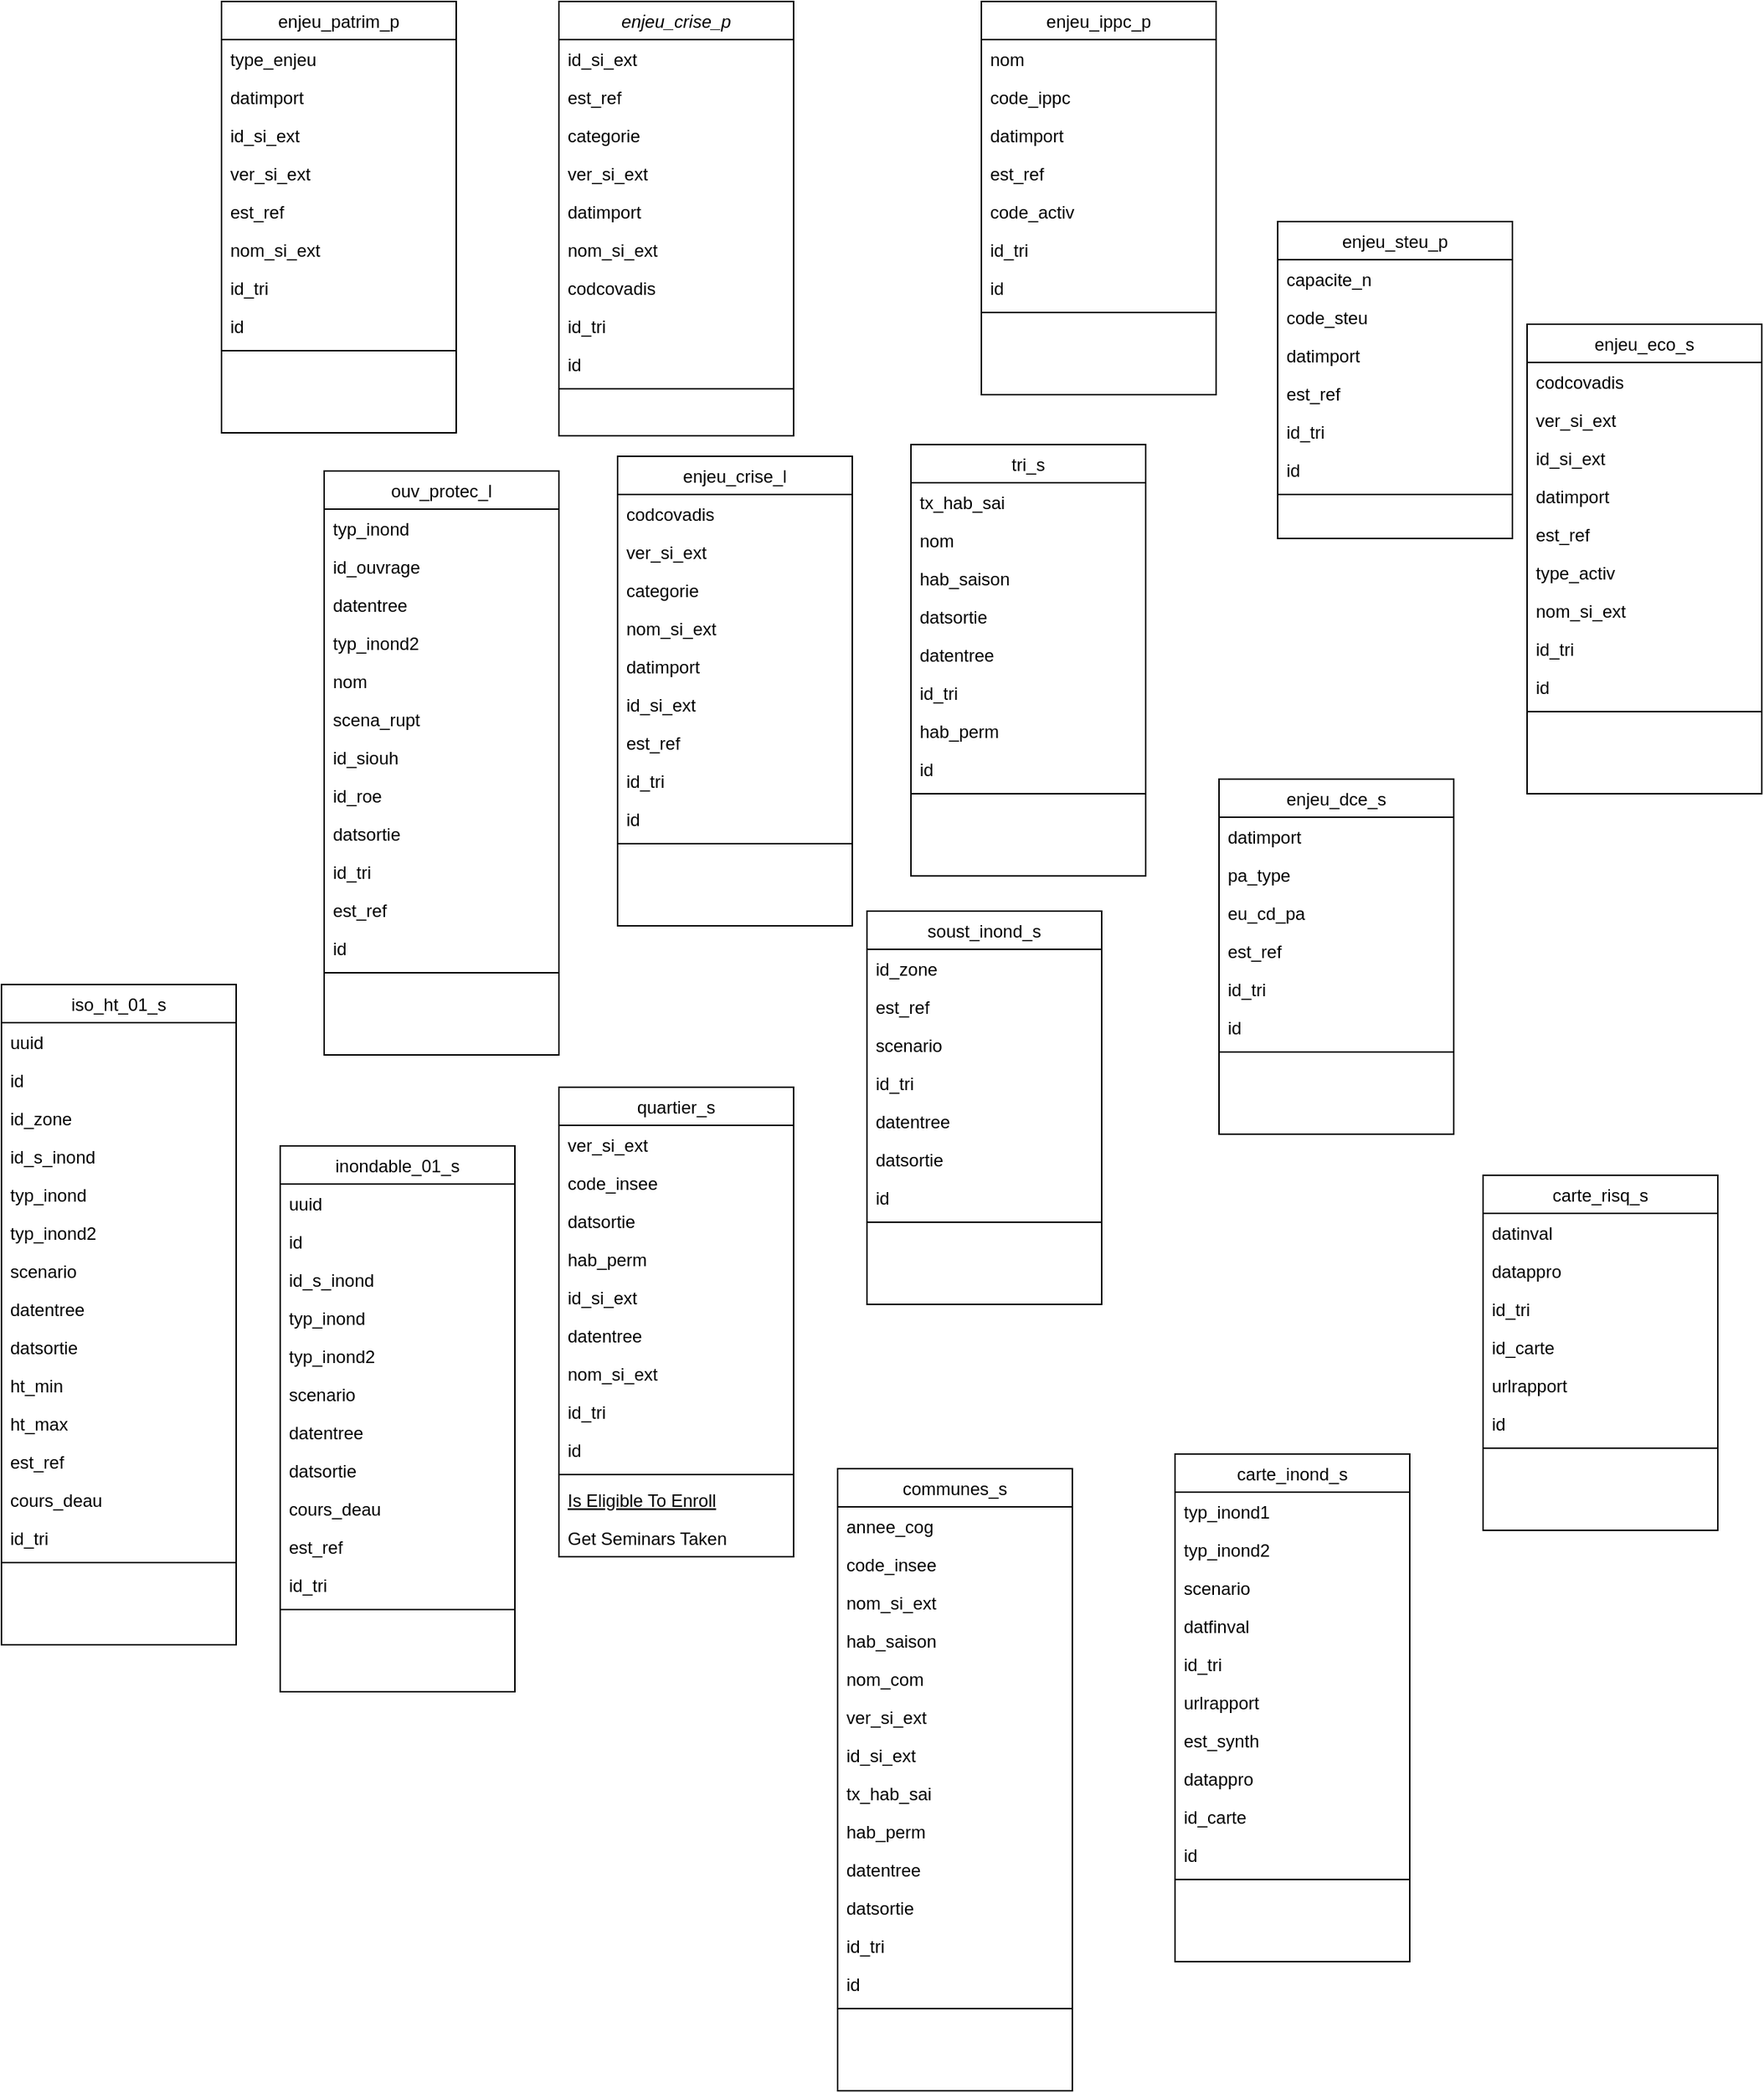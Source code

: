 <mxfile version="20.8.23" type="github">
  <diagram id="C5RBs43oDa-KdzZeNtuy" name="Page-1">
    <mxGraphModel dx="1242" dy="443" grid="1" gridSize="10" guides="1" tooltips="1" connect="1" arrows="1" fold="1" page="1" pageScale="1" pageWidth="827" pageHeight="1169" math="0" shadow="0">
      <root>
        <mxCell id="WIyWlLk6GJQsqaUBKTNV-0" />
        <mxCell id="WIyWlLk6GJQsqaUBKTNV-1" parent="WIyWlLk6GJQsqaUBKTNV-0" />
        <mxCell id="zkfFHV4jXpPFQw0GAbJ--0" value="enjeu_crise_p" style="swimlane;fontStyle=2;align=center;verticalAlign=top;childLayout=stackLayout;horizontal=1;startSize=26;horizontalStack=0;resizeParent=1;resizeLast=0;collapsible=1;marginBottom=0;rounded=0;shadow=0;strokeWidth=1;" parent="WIyWlLk6GJQsqaUBKTNV-1" vertex="1">
          <mxGeometry x="220" y="120" width="160" height="296" as="geometry">
            <mxRectangle x="230" y="140" width="160" height="26" as="alternateBounds" />
          </mxGeometry>
        </mxCell>
        <mxCell id="zkfFHV4jXpPFQw0GAbJ--1" value="id_si_ext" style="text;align=left;verticalAlign=top;spacingLeft=4;spacingRight=4;overflow=hidden;rotatable=0;points=[[0,0.5],[1,0.5]];portConstraint=eastwest;" parent="zkfFHV4jXpPFQw0GAbJ--0" vertex="1">
          <mxGeometry y="26" width="160" height="26" as="geometry" />
        </mxCell>
        <mxCell id="zkfFHV4jXpPFQw0GAbJ--2" value="est_ref" style="text;align=left;verticalAlign=top;spacingLeft=4;spacingRight=4;overflow=hidden;rotatable=0;points=[[0,0.5],[1,0.5]];portConstraint=eastwest;rounded=0;shadow=0;html=0;" parent="zkfFHV4jXpPFQw0GAbJ--0" vertex="1">
          <mxGeometry y="52" width="160" height="26" as="geometry" />
        </mxCell>
        <mxCell id="zkfFHV4jXpPFQw0GAbJ--3" value="categorie" style="text;align=left;verticalAlign=top;spacingLeft=4;spacingRight=4;overflow=hidden;rotatable=0;points=[[0,0.5],[1,0.5]];portConstraint=eastwest;rounded=0;shadow=0;html=0;" parent="zkfFHV4jXpPFQw0GAbJ--0" vertex="1">
          <mxGeometry y="78" width="160" height="26" as="geometry" />
        </mxCell>
        <mxCell id="8EA7Rm0nlYI5fueawUu6-78" value="ver_si_ext" style="text;align=left;verticalAlign=top;spacingLeft=4;spacingRight=4;overflow=hidden;rotatable=0;points=[[0,0.5],[1,0.5]];portConstraint=eastwest;rounded=0;shadow=0;html=0;" vertex="1" parent="zkfFHV4jXpPFQw0GAbJ--0">
          <mxGeometry y="104" width="160" height="26" as="geometry" />
        </mxCell>
        <mxCell id="8EA7Rm0nlYI5fueawUu6-79" value="datimport" style="text;align=left;verticalAlign=top;spacingLeft=4;spacingRight=4;overflow=hidden;rotatable=0;points=[[0,0.5],[1,0.5]];portConstraint=eastwest;rounded=0;shadow=0;html=0;" vertex="1" parent="zkfFHV4jXpPFQw0GAbJ--0">
          <mxGeometry y="130" width="160" height="26" as="geometry" />
        </mxCell>
        <mxCell id="8EA7Rm0nlYI5fueawUu6-80" value="nom_si_ext" style="text;align=left;verticalAlign=top;spacingLeft=4;spacingRight=4;overflow=hidden;rotatable=0;points=[[0,0.5],[1,0.5]];portConstraint=eastwest;rounded=0;shadow=0;html=0;" vertex="1" parent="zkfFHV4jXpPFQw0GAbJ--0">
          <mxGeometry y="156" width="160" height="26" as="geometry" />
        </mxCell>
        <mxCell id="8EA7Rm0nlYI5fueawUu6-81" value="codcovadis" style="text;align=left;verticalAlign=top;spacingLeft=4;spacingRight=4;overflow=hidden;rotatable=0;points=[[0,0.5],[1,0.5]];portConstraint=eastwest;rounded=0;shadow=0;html=0;" vertex="1" parent="zkfFHV4jXpPFQw0GAbJ--0">
          <mxGeometry y="182" width="160" height="26" as="geometry" />
        </mxCell>
        <mxCell id="8EA7Rm0nlYI5fueawUu6-82" value="id_tri" style="text;align=left;verticalAlign=top;spacingLeft=4;spacingRight=4;overflow=hidden;rotatable=0;points=[[0,0.5],[1,0.5]];portConstraint=eastwest;rounded=0;shadow=0;html=0;" vertex="1" parent="zkfFHV4jXpPFQw0GAbJ--0">
          <mxGeometry y="208" width="160" height="26" as="geometry" />
        </mxCell>
        <mxCell id="8EA7Rm0nlYI5fueawUu6-84" value="id" style="text;align=left;verticalAlign=top;spacingLeft=4;spacingRight=4;overflow=hidden;rotatable=0;points=[[0,0.5],[1,0.5]];portConstraint=eastwest;rounded=0;shadow=0;html=0;" vertex="1" parent="zkfFHV4jXpPFQw0GAbJ--0">
          <mxGeometry y="234" width="160" height="26" as="geometry" />
        </mxCell>
        <mxCell id="zkfFHV4jXpPFQw0GAbJ--4" value="" style="line;html=1;strokeWidth=1;align=left;verticalAlign=middle;spacingTop=-1;spacingLeft=3;spacingRight=3;rotatable=0;labelPosition=right;points=[];portConstraint=eastwest;" parent="zkfFHV4jXpPFQw0GAbJ--0" vertex="1">
          <mxGeometry y="260" width="160" height="8" as="geometry" />
        </mxCell>
        <mxCell id="zkfFHV4jXpPFQw0GAbJ--6" value="enjeu_patrim_p" style="swimlane;fontStyle=0;align=center;verticalAlign=top;childLayout=stackLayout;horizontal=1;startSize=26;horizontalStack=0;resizeParent=1;resizeLast=0;collapsible=1;marginBottom=0;rounded=0;shadow=0;strokeWidth=1;" parent="WIyWlLk6GJQsqaUBKTNV-1" vertex="1">
          <mxGeometry x="-10" y="120" width="160" height="294" as="geometry">
            <mxRectangle x="130" y="380" width="160" height="26" as="alternateBounds" />
          </mxGeometry>
        </mxCell>
        <mxCell id="zkfFHV4jXpPFQw0GAbJ--7" value="type_enjeu" style="text;align=left;verticalAlign=top;spacingLeft=4;spacingRight=4;overflow=hidden;rotatable=0;points=[[0,0.5],[1,0.5]];portConstraint=eastwest;" parent="zkfFHV4jXpPFQw0GAbJ--6" vertex="1">
          <mxGeometry y="26" width="160" height="26" as="geometry" />
        </mxCell>
        <mxCell id="zkfFHV4jXpPFQw0GAbJ--8" value="datimport" style="text;align=left;verticalAlign=top;spacingLeft=4;spacingRight=4;overflow=hidden;rotatable=0;points=[[0,0.5],[1,0.5]];portConstraint=eastwest;rounded=0;shadow=0;html=0;" parent="zkfFHV4jXpPFQw0GAbJ--6" vertex="1">
          <mxGeometry y="52" width="160" height="26" as="geometry" />
        </mxCell>
        <mxCell id="8EA7Rm0nlYI5fueawUu6-87" value="id_si_ext" style="text;align=left;verticalAlign=top;spacingLeft=4;spacingRight=4;overflow=hidden;rotatable=0;points=[[0,0.5],[1,0.5]];portConstraint=eastwest;rounded=0;shadow=0;html=0;" vertex="1" parent="zkfFHV4jXpPFQw0GAbJ--6">
          <mxGeometry y="78" width="160" height="26" as="geometry" />
        </mxCell>
        <mxCell id="8EA7Rm0nlYI5fueawUu6-88" value="ver_si_ext" style="text;align=left;verticalAlign=top;spacingLeft=4;spacingRight=4;overflow=hidden;rotatable=0;points=[[0,0.5],[1,0.5]];portConstraint=eastwest;rounded=0;shadow=0;html=0;" vertex="1" parent="zkfFHV4jXpPFQw0GAbJ--6">
          <mxGeometry y="104" width="160" height="26" as="geometry" />
        </mxCell>
        <mxCell id="8EA7Rm0nlYI5fueawUu6-89" value="est_ref" style="text;align=left;verticalAlign=top;spacingLeft=4;spacingRight=4;overflow=hidden;rotatable=0;points=[[0,0.5],[1,0.5]];portConstraint=eastwest;rounded=0;shadow=0;html=0;" vertex="1" parent="zkfFHV4jXpPFQw0GAbJ--6">
          <mxGeometry y="130" width="160" height="26" as="geometry" />
        </mxCell>
        <mxCell id="8EA7Rm0nlYI5fueawUu6-90" value="nom_si_ext" style="text;align=left;verticalAlign=top;spacingLeft=4;spacingRight=4;overflow=hidden;rotatable=0;points=[[0,0.5],[1,0.5]];portConstraint=eastwest;rounded=0;shadow=0;html=0;" vertex="1" parent="zkfFHV4jXpPFQw0GAbJ--6">
          <mxGeometry y="156" width="160" height="26" as="geometry" />
        </mxCell>
        <mxCell id="8EA7Rm0nlYI5fueawUu6-91" value="id_tri" style="text;align=left;verticalAlign=top;spacingLeft=4;spacingRight=4;overflow=hidden;rotatable=0;points=[[0,0.5],[1,0.5]];portConstraint=eastwest;rounded=0;shadow=0;html=0;" vertex="1" parent="zkfFHV4jXpPFQw0GAbJ--6">
          <mxGeometry y="182" width="160" height="26" as="geometry" />
        </mxCell>
        <mxCell id="8EA7Rm0nlYI5fueawUu6-92" value="id" style="text;align=left;verticalAlign=top;spacingLeft=4;spacingRight=4;overflow=hidden;rotatable=0;points=[[0,0.5],[1,0.5]];portConstraint=eastwest;rounded=0;shadow=0;html=0;" vertex="1" parent="zkfFHV4jXpPFQw0GAbJ--6">
          <mxGeometry y="208" width="160" height="26" as="geometry" />
        </mxCell>
        <mxCell id="zkfFHV4jXpPFQw0GAbJ--9" value="" style="line;html=1;strokeWidth=1;align=left;verticalAlign=middle;spacingTop=-1;spacingLeft=3;spacingRight=3;rotatable=0;labelPosition=right;points=[];portConstraint=eastwest;" parent="zkfFHV4jXpPFQw0GAbJ--6" vertex="1">
          <mxGeometry y="234" width="160" height="8" as="geometry" />
        </mxCell>
        <mxCell id="zkfFHV4jXpPFQw0GAbJ--13" value="enjeu_steu_p" style="swimlane;fontStyle=0;align=center;verticalAlign=top;childLayout=stackLayout;horizontal=1;startSize=26;horizontalStack=0;resizeParent=1;resizeLast=0;collapsible=1;marginBottom=0;rounded=0;shadow=0;strokeWidth=1;" parent="WIyWlLk6GJQsqaUBKTNV-1" vertex="1">
          <mxGeometry x="710" y="270" width="160" height="216" as="geometry">
            <mxRectangle x="340" y="380" width="170" height="26" as="alternateBounds" />
          </mxGeometry>
        </mxCell>
        <mxCell id="zkfFHV4jXpPFQw0GAbJ--14" value="capacite_n" style="text;align=left;verticalAlign=top;spacingLeft=4;spacingRight=4;overflow=hidden;rotatable=0;points=[[0,0.5],[1,0.5]];portConstraint=eastwest;" parent="zkfFHV4jXpPFQw0GAbJ--13" vertex="1">
          <mxGeometry y="26" width="160" height="26" as="geometry" />
        </mxCell>
        <mxCell id="8EA7Rm0nlYI5fueawUu6-93" value="code_steu" style="text;align=left;verticalAlign=top;spacingLeft=4;spacingRight=4;overflow=hidden;rotatable=0;points=[[0,0.5],[1,0.5]];portConstraint=eastwest;" vertex="1" parent="zkfFHV4jXpPFQw0GAbJ--13">
          <mxGeometry y="52" width="160" height="26" as="geometry" />
        </mxCell>
        <mxCell id="8EA7Rm0nlYI5fueawUu6-94" value="datimport" style="text;align=left;verticalAlign=top;spacingLeft=4;spacingRight=4;overflow=hidden;rotatable=0;points=[[0,0.5],[1,0.5]];portConstraint=eastwest;" vertex="1" parent="zkfFHV4jXpPFQw0GAbJ--13">
          <mxGeometry y="78" width="160" height="26" as="geometry" />
        </mxCell>
        <mxCell id="8EA7Rm0nlYI5fueawUu6-96" value="est_ref" style="text;align=left;verticalAlign=top;spacingLeft=4;spacingRight=4;overflow=hidden;rotatable=0;points=[[0,0.5],[1,0.5]];portConstraint=eastwest;" vertex="1" parent="zkfFHV4jXpPFQw0GAbJ--13">
          <mxGeometry y="104" width="160" height="26" as="geometry" />
        </mxCell>
        <mxCell id="8EA7Rm0nlYI5fueawUu6-97" value="id_tri" style="text;align=left;verticalAlign=top;spacingLeft=4;spacingRight=4;overflow=hidden;rotatable=0;points=[[0,0.5],[1,0.5]];portConstraint=eastwest;" vertex="1" parent="zkfFHV4jXpPFQw0GAbJ--13">
          <mxGeometry y="130" width="160" height="26" as="geometry" />
        </mxCell>
        <mxCell id="8EA7Rm0nlYI5fueawUu6-98" value="id" style="text;align=left;verticalAlign=top;spacingLeft=4;spacingRight=4;overflow=hidden;rotatable=0;points=[[0,0.5],[1,0.5]];portConstraint=eastwest;" vertex="1" parent="zkfFHV4jXpPFQw0GAbJ--13">
          <mxGeometry y="156" width="160" height="26" as="geometry" />
        </mxCell>
        <mxCell id="zkfFHV4jXpPFQw0GAbJ--15" value="" style="line;html=1;strokeWidth=1;align=left;verticalAlign=middle;spacingTop=-1;spacingLeft=3;spacingRight=3;rotatable=0;labelPosition=right;points=[];portConstraint=eastwest;" parent="zkfFHV4jXpPFQw0GAbJ--13" vertex="1">
          <mxGeometry y="182" width="160" height="8" as="geometry" />
        </mxCell>
        <mxCell id="zkfFHV4jXpPFQw0GAbJ--17" value="enjeu_ippc_p" style="swimlane;fontStyle=0;align=center;verticalAlign=top;childLayout=stackLayout;horizontal=1;startSize=26;horizontalStack=0;resizeParent=1;resizeLast=0;collapsible=1;marginBottom=0;rounded=0;shadow=0;strokeWidth=1;" parent="WIyWlLk6GJQsqaUBKTNV-1" vertex="1">
          <mxGeometry x="508" y="120" width="160" height="268" as="geometry">
            <mxRectangle x="550" y="140" width="160" height="26" as="alternateBounds" />
          </mxGeometry>
        </mxCell>
        <mxCell id="zkfFHV4jXpPFQw0GAbJ--18" value="nom" style="text;align=left;verticalAlign=top;spacingLeft=4;spacingRight=4;overflow=hidden;rotatable=0;points=[[0,0.5],[1,0.5]];portConstraint=eastwest;" parent="zkfFHV4jXpPFQw0GAbJ--17" vertex="1">
          <mxGeometry y="26" width="160" height="26" as="geometry" />
        </mxCell>
        <mxCell id="zkfFHV4jXpPFQw0GAbJ--19" value="code_ippc" style="text;align=left;verticalAlign=top;spacingLeft=4;spacingRight=4;overflow=hidden;rotatable=0;points=[[0,0.5],[1,0.5]];portConstraint=eastwest;rounded=0;shadow=0;html=0;" parent="zkfFHV4jXpPFQw0GAbJ--17" vertex="1">
          <mxGeometry y="52" width="160" height="26" as="geometry" />
        </mxCell>
        <mxCell id="zkfFHV4jXpPFQw0GAbJ--20" value="datimport" style="text;align=left;verticalAlign=top;spacingLeft=4;spacingRight=4;overflow=hidden;rotatable=0;points=[[0,0.5],[1,0.5]];portConstraint=eastwest;rounded=0;shadow=0;html=0;" parent="zkfFHV4jXpPFQw0GAbJ--17" vertex="1">
          <mxGeometry y="78" width="160" height="26" as="geometry" />
        </mxCell>
        <mxCell id="zkfFHV4jXpPFQw0GAbJ--21" value="est_ref" style="text;align=left;verticalAlign=top;spacingLeft=4;spacingRight=4;overflow=hidden;rotatable=0;points=[[0,0.5],[1,0.5]];portConstraint=eastwest;rounded=0;shadow=0;html=0;" parent="zkfFHV4jXpPFQw0GAbJ--17" vertex="1">
          <mxGeometry y="104" width="160" height="26" as="geometry" />
        </mxCell>
        <mxCell id="zkfFHV4jXpPFQw0GAbJ--22" value="code_activ" style="text;align=left;verticalAlign=top;spacingLeft=4;spacingRight=4;overflow=hidden;rotatable=0;points=[[0,0.5],[1,0.5]];portConstraint=eastwest;rounded=0;shadow=0;html=0;" parent="zkfFHV4jXpPFQw0GAbJ--17" vertex="1">
          <mxGeometry y="130" width="160" height="26" as="geometry" />
        </mxCell>
        <mxCell id="8EA7Rm0nlYI5fueawUu6-85" value="id_tri" style="text;align=left;verticalAlign=top;spacingLeft=4;spacingRight=4;overflow=hidden;rotatable=0;points=[[0,0.5],[1,0.5]];portConstraint=eastwest;rounded=0;shadow=0;html=0;" vertex="1" parent="zkfFHV4jXpPFQw0GAbJ--17">
          <mxGeometry y="156" width="160" height="26" as="geometry" />
        </mxCell>
        <mxCell id="8EA7Rm0nlYI5fueawUu6-86" value="id" style="text;align=left;verticalAlign=top;spacingLeft=4;spacingRight=4;overflow=hidden;rotatable=0;points=[[0,0.5],[1,0.5]];portConstraint=eastwest;rounded=0;shadow=0;html=0;" vertex="1" parent="zkfFHV4jXpPFQw0GAbJ--17">
          <mxGeometry y="182" width="160" height="26" as="geometry" />
        </mxCell>
        <mxCell id="zkfFHV4jXpPFQw0GAbJ--23" value="" style="line;html=1;strokeWidth=1;align=left;verticalAlign=middle;spacingTop=-1;spacingLeft=3;spacingRight=3;rotatable=0;labelPosition=right;points=[];portConstraint=eastwest;" parent="zkfFHV4jXpPFQw0GAbJ--17" vertex="1">
          <mxGeometry y="208" width="160" height="8" as="geometry" />
        </mxCell>
        <mxCell id="8EA7Rm0nlYI5fueawUu6-0" value="ouv_protec_l" style="swimlane;fontStyle=0;align=center;verticalAlign=top;childLayout=stackLayout;horizontal=1;startSize=26;horizontalStack=0;resizeParent=1;resizeLast=0;collapsible=1;marginBottom=0;rounded=0;shadow=0;strokeWidth=1;" vertex="1" parent="WIyWlLk6GJQsqaUBKTNV-1">
          <mxGeometry x="60" y="440" width="160" height="398" as="geometry">
            <mxRectangle x="130" y="380" width="160" height="26" as="alternateBounds" />
          </mxGeometry>
        </mxCell>
        <mxCell id="8EA7Rm0nlYI5fueawUu6-1" value="typ_inond" style="text;align=left;verticalAlign=top;spacingLeft=4;spacingRight=4;overflow=hidden;rotatable=0;points=[[0,0.5],[1,0.5]];portConstraint=eastwest;" vertex="1" parent="8EA7Rm0nlYI5fueawUu6-0">
          <mxGeometry y="26" width="160" height="26" as="geometry" />
        </mxCell>
        <mxCell id="8EA7Rm0nlYI5fueawUu6-2" value="id_ouvrage" style="text;align=left;verticalAlign=top;spacingLeft=4;spacingRight=4;overflow=hidden;rotatable=0;points=[[0,0.5],[1,0.5]];portConstraint=eastwest;rounded=0;shadow=0;html=0;" vertex="1" parent="8EA7Rm0nlYI5fueawUu6-0">
          <mxGeometry y="52" width="160" height="26" as="geometry" />
        </mxCell>
        <mxCell id="8EA7Rm0nlYI5fueawUu6-100" value="datentree" style="text;align=left;verticalAlign=top;spacingLeft=4;spacingRight=4;overflow=hidden;rotatable=0;points=[[0,0.5],[1,0.5]];portConstraint=eastwest;rounded=0;shadow=0;html=0;" vertex="1" parent="8EA7Rm0nlYI5fueawUu6-0">
          <mxGeometry y="78" width="160" height="26" as="geometry" />
        </mxCell>
        <mxCell id="8EA7Rm0nlYI5fueawUu6-101" value="typ_inond2" style="text;align=left;verticalAlign=top;spacingLeft=4;spacingRight=4;overflow=hidden;rotatable=0;points=[[0,0.5],[1,0.5]];portConstraint=eastwest;rounded=0;shadow=0;html=0;" vertex="1" parent="8EA7Rm0nlYI5fueawUu6-0">
          <mxGeometry y="104" width="160" height="26" as="geometry" />
        </mxCell>
        <mxCell id="8EA7Rm0nlYI5fueawUu6-102" value="nom" style="text;align=left;verticalAlign=top;spacingLeft=4;spacingRight=4;overflow=hidden;rotatable=0;points=[[0,0.5],[1,0.5]];portConstraint=eastwest;rounded=0;shadow=0;html=0;" vertex="1" parent="8EA7Rm0nlYI5fueawUu6-0">
          <mxGeometry y="130" width="160" height="26" as="geometry" />
        </mxCell>
        <mxCell id="8EA7Rm0nlYI5fueawUu6-103" value="scena_rupt" style="text;align=left;verticalAlign=top;spacingLeft=4;spacingRight=4;overflow=hidden;rotatable=0;points=[[0,0.5],[1,0.5]];portConstraint=eastwest;rounded=0;shadow=0;html=0;" vertex="1" parent="8EA7Rm0nlYI5fueawUu6-0">
          <mxGeometry y="156" width="160" height="26" as="geometry" />
        </mxCell>
        <mxCell id="8EA7Rm0nlYI5fueawUu6-104" value="id_siouh" style="text;align=left;verticalAlign=top;spacingLeft=4;spacingRight=4;overflow=hidden;rotatable=0;points=[[0,0.5],[1,0.5]];portConstraint=eastwest;rounded=0;shadow=0;html=0;" vertex="1" parent="8EA7Rm0nlYI5fueawUu6-0">
          <mxGeometry y="182" width="160" height="26" as="geometry" />
        </mxCell>
        <mxCell id="8EA7Rm0nlYI5fueawUu6-105" value="id_roe" style="text;align=left;verticalAlign=top;spacingLeft=4;spacingRight=4;overflow=hidden;rotatable=0;points=[[0,0.5],[1,0.5]];portConstraint=eastwest;rounded=0;shadow=0;html=0;" vertex="1" parent="8EA7Rm0nlYI5fueawUu6-0">
          <mxGeometry y="208" width="160" height="26" as="geometry" />
        </mxCell>
        <mxCell id="8EA7Rm0nlYI5fueawUu6-106" value="datsortie" style="text;align=left;verticalAlign=top;spacingLeft=4;spacingRight=4;overflow=hidden;rotatable=0;points=[[0,0.5],[1,0.5]];portConstraint=eastwest;rounded=0;shadow=0;html=0;" vertex="1" parent="8EA7Rm0nlYI5fueawUu6-0">
          <mxGeometry y="234" width="160" height="26" as="geometry" />
        </mxCell>
        <mxCell id="8EA7Rm0nlYI5fueawUu6-107" value="id_tri" style="text;align=left;verticalAlign=top;spacingLeft=4;spacingRight=4;overflow=hidden;rotatable=0;points=[[0,0.5],[1,0.5]];portConstraint=eastwest;rounded=0;shadow=0;html=0;" vertex="1" parent="8EA7Rm0nlYI5fueawUu6-0">
          <mxGeometry y="260" width="160" height="26" as="geometry" />
        </mxCell>
        <mxCell id="8EA7Rm0nlYI5fueawUu6-108" value="est_ref" style="text;align=left;verticalAlign=top;spacingLeft=4;spacingRight=4;overflow=hidden;rotatable=0;points=[[0,0.5],[1,0.5]];portConstraint=eastwest;rounded=0;shadow=0;html=0;" vertex="1" parent="8EA7Rm0nlYI5fueawUu6-0">
          <mxGeometry y="286" width="160" height="26" as="geometry" />
        </mxCell>
        <mxCell id="8EA7Rm0nlYI5fueawUu6-109" value="id" style="text;align=left;verticalAlign=top;spacingLeft=4;spacingRight=4;overflow=hidden;rotatable=0;points=[[0,0.5],[1,0.5]];portConstraint=eastwest;rounded=0;shadow=0;html=0;" vertex="1" parent="8EA7Rm0nlYI5fueawUu6-0">
          <mxGeometry y="312" width="160" height="26" as="geometry" />
        </mxCell>
        <mxCell id="8EA7Rm0nlYI5fueawUu6-3" value="" style="line;html=1;strokeWidth=1;align=left;verticalAlign=middle;spacingTop=-1;spacingLeft=3;spacingRight=3;rotatable=0;labelPosition=right;points=[];portConstraint=eastwest;" vertex="1" parent="8EA7Rm0nlYI5fueawUu6-0">
          <mxGeometry y="338" width="160" height="8" as="geometry" />
        </mxCell>
        <mxCell id="8EA7Rm0nlYI5fueawUu6-6" value="enjeu_crise_l" style="swimlane;fontStyle=0;align=center;verticalAlign=top;childLayout=stackLayout;horizontal=1;startSize=26;horizontalStack=0;resizeParent=1;resizeLast=0;collapsible=1;marginBottom=0;rounded=0;shadow=0;strokeWidth=1;" vertex="1" parent="WIyWlLk6GJQsqaUBKTNV-1">
          <mxGeometry x="260" y="430" width="160" height="320" as="geometry">
            <mxRectangle x="130" y="380" width="160" height="26" as="alternateBounds" />
          </mxGeometry>
        </mxCell>
        <mxCell id="8EA7Rm0nlYI5fueawUu6-7" value="codcovadis" style="text;align=left;verticalAlign=top;spacingLeft=4;spacingRight=4;overflow=hidden;rotatable=0;points=[[0,0.5],[1,0.5]];portConstraint=eastwest;" vertex="1" parent="8EA7Rm0nlYI5fueawUu6-6">
          <mxGeometry y="26" width="160" height="26" as="geometry" />
        </mxCell>
        <mxCell id="8EA7Rm0nlYI5fueawUu6-8" value="ver_si_ext" style="text;align=left;verticalAlign=top;spacingLeft=4;spacingRight=4;overflow=hidden;rotatable=0;points=[[0,0.5],[1,0.5]];portConstraint=eastwest;rounded=0;shadow=0;html=0;" vertex="1" parent="8EA7Rm0nlYI5fueawUu6-6">
          <mxGeometry y="52" width="160" height="26" as="geometry" />
        </mxCell>
        <mxCell id="8EA7Rm0nlYI5fueawUu6-110" value="categorie" style="text;align=left;verticalAlign=top;spacingLeft=4;spacingRight=4;overflow=hidden;rotatable=0;points=[[0,0.5],[1,0.5]];portConstraint=eastwest;rounded=0;shadow=0;html=0;" vertex="1" parent="8EA7Rm0nlYI5fueawUu6-6">
          <mxGeometry y="78" width="160" height="26" as="geometry" />
        </mxCell>
        <mxCell id="8EA7Rm0nlYI5fueawUu6-111" value="nom_si_ext" style="text;align=left;verticalAlign=top;spacingLeft=4;spacingRight=4;overflow=hidden;rotatable=0;points=[[0,0.5],[1,0.5]];portConstraint=eastwest;rounded=0;shadow=0;html=0;" vertex="1" parent="8EA7Rm0nlYI5fueawUu6-6">
          <mxGeometry y="104" width="160" height="26" as="geometry" />
        </mxCell>
        <mxCell id="8EA7Rm0nlYI5fueawUu6-112" value="datimport" style="text;align=left;verticalAlign=top;spacingLeft=4;spacingRight=4;overflow=hidden;rotatable=0;points=[[0,0.5],[1,0.5]];portConstraint=eastwest;rounded=0;shadow=0;html=0;" vertex="1" parent="8EA7Rm0nlYI5fueawUu6-6">
          <mxGeometry y="130" width="160" height="26" as="geometry" />
        </mxCell>
        <mxCell id="8EA7Rm0nlYI5fueawUu6-113" value="id_si_ext" style="text;align=left;verticalAlign=top;spacingLeft=4;spacingRight=4;overflow=hidden;rotatable=0;points=[[0,0.5],[1,0.5]];portConstraint=eastwest;rounded=0;shadow=0;html=0;" vertex="1" parent="8EA7Rm0nlYI5fueawUu6-6">
          <mxGeometry y="156" width="160" height="26" as="geometry" />
        </mxCell>
        <mxCell id="8EA7Rm0nlYI5fueawUu6-114" value="est_ref" style="text;align=left;verticalAlign=top;spacingLeft=4;spacingRight=4;overflow=hidden;rotatable=0;points=[[0,0.5],[1,0.5]];portConstraint=eastwest;rounded=0;shadow=0;html=0;" vertex="1" parent="8EA7Rm0nlYI5fueawUu6-6">
          <mxGeometry y="182" width="160" height="26" as="geometry" />
        </mxCell>
        <mxCell id="8EA7Rm0nlYI5fueawUu6-115" value="id_tri" style="text;align=left;verticalAlign=top;spacingLeft=4;spacingRight=4;overflow=hidden;rotatable=0;points=[[0,0.5],[1,0.5]];portConstraint=eastwest;rounded=0;shadow=0;html=0;" vertex="1" parent="8EA7Rm0nlYI5fueawUu6-6">
          <mxGeometry y="208" width="160" height="26" as="geometry" />
        </mxCell>
        <mxCell id="8EA7Rm0nlYI5fueawUu6-116" value="id" style="text;align=left;verticalAlign=top;spacingLeft=4;spacingRight=4;overflow=hidden;rotatable=0;points=[[0,0.5],[1,0.5]];portConstraint=eastwest;rounded=0;shadow=0;html=0;" vertex="1" parent="8EA7Rm0nlYI5fueawUu6-6">
          <mxGeometry y="234" width="160" height="26" as="geometry" />
        </mxCell>
        <mxCell id="8EA7Rm0nlYI5fueawUu6-9" value="" style="line;html=1;strokeWidth=1;align=left;verticalAlign=middle;spacingTop=-1;spacingLeft=3;spacingRight=3;rotatable=0;labelPosition=right;points=[];portConstraint=eastwest;" vertex="1" parent="8EA7Rm0nlYI5fueawUu6-6">
          <mxGeometry y="260" width="160" height="8" as="geometry" />
        </mxCell>
        <mxCell id="8EA7Rm0nlYI5fueawUu6-12" value="carte_inond_s" style="swimlane;fontStyle=0;align=center;verticalAlign=top;childLayout=stackLayout;horizontal=1;startSize=26;horizontalStack=0;resizeParent=1;resizeLast=0;collapsible=1;marginBottom=0;rounded=0;shadow=0;strokeWidth=1;" vertex="1" parent="WIyWlLk6GJQsqaUBKTNV-1">
          <mxGeometry x="640" y="1110" width="160" height="346" as="geometry">
            <mxRectangle x="130" y="380" width="160" height="26" as="alternateBounds" />
          </mxGeometry>
        </mxCell>
        <mxCell id="8EA7Rm0nlYI5fueawUu6-13" value="typ_inond1" style="text;align=left;verticalAlign=top;spacingLeft=4;spacingRight=4;overflow=hidden;rotatable=0;points=[[0,0.5],[1,0.5]];portConstraint=eastwest;" vertex="1" parent="8EA7Rm0nlYI5fueawUu6-12">
          <mxGeometry y="26" width="160" height="26" as="geometry" />
        </mxCell>
        <mxCell id="8EA7Rm0nlYI5fueawUu6-14" value="typ_inond2" style="text;align=left;verticalAlign=top;spacingLeft=4;spacingRight=4;overflow=hidden;rotatable=0;points=[[0,0.5],[1,0.5]];portConstraint=eastwest;rounded=0;shadow=0;html=0;" vertex="1" parent="8EA7Rm0nlYI5fueawUu6-12">
          <mxGeometry y="52" width="160" height="26" as="geometry" />
        </mxCell>
        <mxCell id="8EA7Rm0nlYI5fueawUu6-117" value="scenario" style="text;align=left;verticalAlign=top;spacingLeft=4;spacingRight=4;overflow=hidden;rotatable=0;points=[[0,0.5],[1,0.5]];portConstraint=eastwest;rounded=0;shadow=0;html=0;" vertex="1" parent="8EA7Rm0nlYI5fueawUu6-12">
          <mxGeometry y="78" width="160" height="26" as="geometry" />
        </mxCell>
        <mxCell id="8EA7Rm0nlYI5fueawUu6-118" value="datfinval" style="text;align=left;verticalAlign=top;spacingLeft=4;spacingRight=4;overflow=hidden;rotatable=0;points=[[0,0.5],[1,0.5]];portConstraint=eastwest;rounded=0;shadow=0;html=0;" vertex="1" parent="8EA7Rm0nlYI5fueawUu6-12">
          <mxGeometry y="104" width="160" height="26" as="geometry" />
        </mxCell>
        <mxCell id="8EA7Rm0nlYI5fueawUu6-119" value="id_tri" style="text;align=left;verticalAlign=top;spacingLeft=4;spacingRight=4;overflow=hidden;rotatable=0;points=[[0,0.5],[1,0.5]];portConstraint=eastwest;rounded=0;shadow=0;html=0;" vertex="1" parent="8EA7Rm0nlYI5fueawUu6-12">
          <mxGeometry y="130" width="160" height="26" as="geometry" />
        </mxCell>
        <mxCell id="8EA7Rm0nlYI5fueawUu6-120" value="urlrapport" style="text;align=left;verticalAlign=top;spacingLeft=4;spacingRight=4;overflow=hidden;rotatable=0;points=[[0,0.5],[1,0.5]];portConstraint=eastwest;rounded=0;shadow=0;html=0;" vertex="1" parent="8EA7Rm0nlYI5fueawUu6-12">
          <mxGeometry y="156" width="160" height="26" as="geometry" />
        </mxCell>
        <mxCell id="8EA7Rm0nlYI5fueawUu6-121" value="est_synth" style="text;align=left;verticalAlign=top;spacingLeft=4;spacingRight=4;overflow=hidden;rotatable=0;points=[[0,0.5],[1,0.5]];portConstraint=eastwest;rounded=0;shadow=0;html=0;" vertex="1" parent="8EA7Rm0nlYI5fueawUu6-12">
          <mxGeometry y="182" width="160" height="26" as="geometry" />
        </mxCell>
        <mxCell id="8EA7Rm0nlYI5fueawUu6-122" value="datappro" style="text;align=left;verticalAlign=top;spacingLeft=4;spacingRight=4;overflow=hidden;rotatable=0;points=[[0,0.5],[1,0.5]];portConstraint=eastwest;rounded=0;shadow=0;html=0;" vertex="1" parent="8EA7Rm0nlYI5fueawUu6-12">
          <mxGeometry y="208" width="160" height="26" as="geometry" />
        </mxCell>
        <mxCell id="8EA7Rm0nlYI5fueawUu6-123" value="id_carte" style="text;align=left;verticalAlign=top;spacingLeft=4;spacingRight=4;overflow=hidden;rotatable=0;points=[[0,0.5],[1,0.5]];portConstraint=eastwest;rounded=0;shadow=0;html=0;" vertex="1" parent="8EA7Rm0nlYI5fueawUu6-12">
          <mxGeometry y="234" width="160" height="26" as="geometry" />
        </mxCell>
        <mxCell id="8EA7Rm0nlYI5fueawUu6-124" value="id" style="text;align=left;verticalAlign=top;spacingLeft=4;spacingRight=4;overflow=hidden;rotatable=0;points=[[0,0.5],[1,0.5]];portConstraint=eastwest;rounded=0;shadow=0;html=0;" vertex="1" parent="8EA7Rm0nlYI5fueawUu6-12">
          <mxGeometry y="260" width="160" height="26" as="geometry" />
        </mxCell>
        <mxCell id="8EA7Rm0nlYI5fueawUu6-15" value="" style="line;html=1;strokeWidth=1;align=left;verticalAlign=middle;spacingTop=-1;spacingLeft=3;spacingRight=3;rotatable=0;labelPosition=right;points=[];portConstraint=eastwest;" vertex="1" parent="8EA7Rm0nlYI5fueawUu6-12">
          <mxGeometry y="286" width="160" height="8" as="geometry" />
        </mxCell>
        <mxCell id="8EA7Rm0nlYI5fueawUu6-18" value="tri_s" style="swimlane;fontStyle=0;align=center;verticalAlign=top;childLayout=stackLayout;horizontal=1;startSize=26;horizontalStack=0;resizeParent=1;resizeLast=0;collapsible=1;marginBottom=0;rounded=0;shadow=0;strokeWidth=1;" vertex="1" parent="WIyWlLk6GJQsqaUBKTNV-1">
          <mxGeometry x="460" y="422" width="160" height="294" as="geometry">
            <mxRectangle x="130" y="380" width="160" height="26" as="alternateBounds" />
          </mxGeometry>
        </mxCell>
        <mxCell id="8EA7Rm0nlYI5fueawUu6-19" value="tx_hab_sai" style="text;align=left;verticalAlign=top;spacingLeft=4;spacingRight=4;overflow=hidden;rotatable=0;points=[[0,0.5],[1,0.5]];portConstraint=eastwest;" vertex="1" parent="8EA7Rm0nlYI5fueawUu6-18">
          <mxGeometry y="26" width="160" height="26" as="geometry" />
        </mxCell>
        <mxCell id="8EA7Rm0nlYI5fueawUu6-20" value="nom" style="text;align=left;verticalAlign=top;spacingLeft=4;spacingRight=4;overflow=hidden;rotatable=0;points=[[0,0.5],[1,0.5]];portConstraint=eastwest;rounded=0;shadow=0;html=0;" vertex="1" parent="8EA7Rm0nlYI5fueawUu6-18">
          <mxGeometry y="52" width="160" height="26" as="geometry" />
        </mxCell>
        <mxCell id="8EA7Rm0nlYI5fueawUu6-125" value="hab_saison" style="text;align=left;verticalAlign=top;spacingLeft=4;spacingRight=4;overflow=hidden;rotatable=0;points=[[0,0.5],[1,0.5]];portConstraint=eastwest;rounded=0;shadow=0;html=0;" vertex="1" parent="8EA7Rm0nlYI5fueawUu6-18">
          <mxGeometry y="78" width="160" height="26" as="geometry" />
        </mxCell>
        <mxCell id="8EA7Rm0nlYI5fueawUu6-126" value="datsortie" style="text;align=left;verticalAlign=top;spacingLeft=4;spacingRight=4;overflow=hidden;rotatable=0;points=[[0,0.5],[1,0.5]];portConstraint=eastwest;rounded=0;shadow=0;html=0;" vertex="1" parent="8EA7Rm0nlYI5fueawUu6-18">
          <mxGeometry y="104" width="160" height="26" as="geometry" />
        </mxCell>
        <mxCell id="8EA7Rm0nlYI5fueawUu6-127" value="datentree" style="text;align=left;verticalAlign=top;spacingLeft=4;spacingRight=4;overflow=hidden;rotatable=0;points=[[0,0.5],[1,0.5]];portConstraint=eastwest;rounded=0;shadow=0;html=0;" vertex="1" parent="8EA7Rm0nlYI5fueawUu6-18">
          <mxGeometry y="130" width="160" height="26" as="geometry" />
        </mxCell>
        <mxCell id="8EA7Rm0nlYI5fueawUu6-128" value="id_tri" style="text;align=left;verticalAlign=top;spacingLeft=4;spacingRight=4;overflow=hidden;rotatable=0;points=[[0,0.5],[1,0.5]];portConstraint=eastwest;rounded=0;shadow=0;html=0;" vertex="1" parent="8EA7Rm0nlYI5fueawUu6-18">
          <mxGeometry y="156" width="160" height="26" as="geometry" />
        </mxCell>
        <mxCell id="8EA7Rm0nlYI5fueawUu6-129" value="hab_perm" style="text;align=left;verticalAlign=top;spacingLeft=4;spacingRight=4;overflow=hidden;rotatable=0;points=[[0,0.5],[1,0.5]];portConstraint=eastwest;rounded=0;shadow=0;html=0;" vertex="1" parent="8EA7Rm0nlYI5fueawUu6-18">
          <mxGeometry y="182" width="160" height="26" as="geometry" />
        </mxCell>
        <mxCell id="8EA7Rm0nlYI5fueawUu6-130" value="id" style="text;align=left;verticalAlign=top;spacingLeft=4;spacingRight=4;overflow=hidden;rotatable=0;points=[[0,0.5],[1,0.5]];portConstraint=eastwest;rounded=0;shadow=0;html=0;" vertex="1" parent="8EA7Rm0nlYI5fueawUu6-18">
          <mxGeometry y="208" width="160" height="26" as="geometry" />
        </mxCell>
        <mxCell id="8EA7Rm0nlYI5fueawUu6-21" value="" style="line;html=1;strokeWidth=1;align=left;verticalAlign=middle;spacingTop=-1;spacingLeft=3;spacingRight=3;rotatable=0;labelPosition=right;points=[];portConstraint=eastwest;" vertex="1" parent="8EA7Rm0nlYI5fueawUu6-18">
          <mxGeometry y="234" width="160" height="8" as="geometry" />
        </mxCell>
        <mxCell id="8EA7Rm0nlYI5fueawUu6-24" value="soust_inond_s" style="swimlane;fontStyle=0;align=center;verticalAlign=top;childLayout=stackLayout;horizontal=1;startSize=26;horizontalStack=0;resizeParent=1;resizeLast=0;collapsible=1;marginBottom=0;rounded=0;shadow=0;strokeWidth=1;" vertex="1" parent="WIyWlLk6GJQsqaUBKTNV-1">
          <mxGeometry x="430" y="740" width="160" height="268" as="geometry">
            <mxRectangle x="130" y="380" width="160" height="26" as="alternateBounds" />
          </mxGeometry>
        </mxCell>
        <mxCell id="8EA7Rm0nlYI5fueawUu6-25" value="id_zone" style="text;align=left;verticalAlign=top;spacingLeft=4;spacingRight=4;overflow=hidden;rotatable=0;points=[[0,0.5],[1,0.5]];portConstraint=eastwest;" vertex="1" parent="8EA7Rm0nlYI5fueawUu6-24">
          <mxGeometry y="26" width="160" height="26" as="geometry" />
        </mxCell>
        <mxCell id="8EA7Rm0nlYI5fueawUu6-26" value="est_ref" style="text;align=left;verticalAlign=top;spacingLeft=4;spacingRight=4;overflow=hidden;rotatable=0;points=[[0,0.5],[1,0.5]];portConstraint=eastwest;rounded=0;shadow=0;html=0;" vertex="1" parent="8EA7Rm0nlYI5fueawUu6-24">
          <mxGeometry y="52" width="160" height="26" as="geometry" />
        </mxCell>
        <mxCell id="8EA7Rm0nlYI5fueawUu6-131" value="scenario" style="text;align=left;verticalAlign=top;spacingLeft=4;spacingRight=4;overflow=hidden;rotatable=0;points=[[0,0.5],[1,0.5]];portConstraint=eastwest;rounded=0;shadow=0;html=0;" vertex="1" parent="8EA7Rm0nlYI5fueawUu6-24">
          <mxGeometry y="78" width="160" height="26" as="geometry" />
        </mxCell>
        <mxCell id="8EA7Rm0nlYI5fueawUu6-132" value="id_tri" style="text;align=left;verticalAlign=top;spacingLeft=4;spacingRight=4;overflow=hidden;rotatable=0;points=[[0,0.5],[1,0.5]];portConstraint=eastwest;rounded=0;shadow=0;html=0;" vertex="1" parent="8EA7Rm0nlYI5fueawUu6-24">
          <mxGeometry y="104" width="160" height="26" as="geometry" />
        </mxCell>
        <mxCell id="8EA7Rm0nlYI5fueawUu6-133" value="datentree" style="text;align=left;verticalAlign=top;spacingLeft=4;spacingRight=4;overflow=hidden;rotatable=0;points=[[0,0.5],[1,0.5]];portConstraint=eastwest;rounded=0;shadow=0;html=0;" vertex="1" parent="8EA7Rm0nlYI5fueawUu6-24">
          <mxGeometry y="130" width="160" height="26" as="geometry" />
        </mxCell>
        <mxCell id="8EA7Rm0nlYI5fueawUu6-134" value="datsortie" style="text;align=left;verticalAlign=top;spacingLeft=4;spacingRight=4;overflow=hidden;rotatable=0;points=[[0,0.5],[1,0.5]];portConstraint=eastwest;rounded=0;shadow=0;html=0;" vertex="1" parent="8EA7Rm0nlYI5fueawUu6-24">
          <mxGeometry y="156" width="160" height="26" as="geometry" />
        </mxCell>
        <mxCell id="8EA7Rm0nlYI5fueawUu6-135" value="id" style="text;align=left;verticalAlign=top;spacingLeft=4;spacingRight=4;overflow=hidden;rotatable=0;points=[[0,0.5],[1,0.5]];portConstraint=eastwest;rounded=0;shadow=0;html=0;" vertex="1" parent="8EA7Rm0nlYI5fueawUu6-24">
          <mxGeometry y="182" width="160" height="26" as="geometry" />
        </mxCell>
        <mxCell id="8EA7Rm0nlYI5fueawUu6-27" value="" style="line;html=1;strokeWidth=1;align=left;verticalAlign=middle;spacingTop=-1;spacingLeft=3;spacingRight=3;rotatable=0;labelPosition=right;points=[];portConstraint=eastwest;" vertex="1" parent="8EA7Rm0nlYI5fueawUu6-24">
          <mxGeometry y="208" width="160" height="8" as="geometry" />
        </mxCell>
        <mxCell id="8EA7Rm0nlYI5fueawUu6-30" value="quartier_s&#xa;" style="swimlane;fontStyle=0;align=center;verticalAlign=top;childLayout=stackLayout;horizontal=1;startSize=26;horizontalStack=0;resizeParent=1;resizeLast=0;collapsible=1;marginBottom=0;rounded=0;shadow=0;strokeWidth=1;" vertex="1" parent="WIyWlLk6GJQsqaUBKTNV-1">
          <mxGeometry x="220" y="860" width="160" height="320" as="geometry">
            <mxRectangle x="130" y="380" width="160" height="26" as="alternateBounds" />
          </mxGeometry>
        </mxCell>
        <mxCell id="8EA7Rm0nlYI5fueawUu6-31" value="ver_si_ext" style="text;align=left;verticalAlign=top;spacingLeft=4;spacingRight=4;overflow=hidden;rotatable=0;points=[[0,0.5],[1,0.5]];portConstraint=eastwest;" vertex="1" parent="8EA7Rm0nlYI5fueawUu6-30">
          <mxGeometry y="26" width="160" height="26" as="geometry" />
        </mxCell>
        <mxCell id="8EA7Rm0nlYI5fueawUu6-32" value="code_insee" style="text;align=left;verticalAlign=top;spacingLeft=4;spacingRight=4;overflow=hidden;rotatable=0;points=[[0,0.5],[1,0.5]];portConstraint=eastwest;rounded=0;shadow=0;html=0;" vertex="1" parent="8EA7Rm0nlYI5fueawUu6-30">
          <mxGeometry y="52" width="160" height="26" as="geometry" />
        </mxCell>
        <mxCell id="8EA7Rm0nlYI5fueawUu6-136" value="datsortie" style="text;align=left;verticalAlign=top;spacingLeft=4;spacingRight=4;overflow=hidden;rotatable=0;points=[[0,0.5],[1,0.5]];portConstraint=eastwest;" vertex="1" parent="8EA7Rm0nlYI5fueawUu6-30">
          <mxGeometry y="78" width="160" height="26" as="geometry" />
        </mxCell>
        <mxCell id="8EA7Rm0nlYI5fueawUu6-137" value="hab_perm" style="text;align=left;verticalAlign=top;spacingLeft=4;spacingRight=4;overflow=hidden;rotatable=0;points=[[0,0.5],[1,0.5]];portConstraint=eastwest;" vertex="1" parent="8EA7Rm0nlYI5fueawUu6-30">
          <mxGeometry y="104" width="160" height="26" as="geometry" />
        </mxCell>
        <mxCell id="8EA7Rm0nlYI5fueawUu6-138" value="id_si_ext" style="text;align=left;verticalAlign=top;spacingLeft=4;spacingRight=4;overflow=hidden;rotatable=0;points=[[0,0.5],[1,0.5]];portConstraint=eastwest;" vertex="1" parent="8EA7Rm0nlYI5fueawUu6-30">
          <mxGeometry y="130" width="160" height="26" as="geometry" />
        </mxCell>
        <mxCell id="8EA7Rm0nlYI5fueawUu6-139" value="datentree" style="text;align=left;verticalAlign=top;spacingLeft=4;spacingRight=4;overflow=hidden;rotatable=0;points=[[0,0.5],[1,0.5]];portConstraint=eastwest;" vertex="1" parent="8EA7Rm0nlYI5fueawUu6-30">
          <mxGeometry y="156" width="160" height="26" as="geometry" />
        </mxCell>
        <mxCell id="8EA7Rm0nlYI5fueawUu6-140" value="nom_si_ext" style="text;align=left;verticalAlign=top;spacingLeft=4;spacingRight=4;overflow=hidden;rotatable=0;points=[[0,0.5],[1,0.5]];portConstraint=eastwest;" vertex="1" parent="8EA7Rm0nlYI5fueawUu6-30">
          <mxGeometry y="182" width="160" height="26" as="geometry" />
        </mxCell>
        <mxCell id="8EA7Rm0nlYI5fueawUu6-141" value="id_tri" style="text;align=left;verticalAlign=top;spacingLeft=4;spacingRight=4;overflow=hidden;rotatable=0;points=[[0,0.5],[1,0.5]];portConstraint=eastwest;" vertex="1" parent="8EA7Rm0nlYI5fueawUu6-30">
          <mxGeometry y="208" width="160" height="26" as="geometry" />
        </mxCell>
        <mxCell id="8EA7Rm0nlYI5fueawUu6-142" value="id" style="text;align=left;verticalAlign=top;spacingLeft=4;spacingRight=4;overflow=hidden;rotatable=0;points=[[0,0.5],[1,0.5]];portConstraint=eastwest;" vertex="1" parent="8EA7Rm0nlYI5fueawUu6-30">
          <mxGeometry y="234" width="160" height="26" as="geometry" />
        </mxCell>
        <mxCell id="8EA7Rm0nlYI5fueawUu6-33" value="" style="line;html=1;strokeWidth=1;align=left;verticalAlign=middle;spacingTop=-1;spacingLeft=3;spacingRight=3;rotatable=0;labelPosition=right;points=[];portConstraint=eastwest;" vertex="1" parent="8EA7Rm0nlYI5fueawUu6-30">
          <mxGeometry y="260" width="160" height="8" as="geometry" />
        </mxCell>
        <mxCell id="8EA7Rm0nlYI5fueawUu6-34" value="Is Eligible To Enroll" style="text;align=left;verticalAlign=top;spacingLeft=4;spacingRight=4;overflow=hidden;rotatable=0;points=[[0,0.5],[1,0.5]];portConstraint=eastwest;fontStyle=4" vertex="1" parent="8EA7Rm0nlYI5fueawUu6-30">
          <mxGeometry y="268" width="160" height="26" as="geometry" />
        </mxCell>
        <mxCell id="8EA7Rm0nlYI5fueawUu6-35" value="Get Seminars Taken" style="text;align=left;verticalAlign=top;spacingLeft=4;spacingRight=4;overflow=hidden;rotatable=0;points=[[0,0.5],[1,0.5]];portConstraint=eastwest;" vertex="1" parent="8EA7Rm0nlYI5fueawUu6-30">
          <mxGeometry y="294" width="160" height="26" as="geometry" />
        </mxCell>
        <mxCell id="8EA7Rm0nlYI5fueawUu6-36" value="iso_ht_01_s" style="swimlane;fontStyle=0;align=center;verticalAlign=top;childLayout=stackLayout;horizontal=1;startSize=26;horizontalStack=0;resizeParent=1;resizeLast=0;collapsible=1;marginBottom=0;rounded=0;shadow=0;strokeWidth=1;" vertex="1" parent="WIyWlLk6GJQsqaUBKTNV-1">
          <mxGeometry x="-160" y="790" width="160" height="450" as="geometry">
            <mxRectangle x="130" y="380" width="160" height="26" as="alternateBounds" />
          </mxGeometry>
        </mxCell>
        <mxCell id="8EA7Rm0nlYI5fueawUu6-37" value="uuid" style="text;align=left;verticalAlign=top;spacingLeft=4;spacingRight=4;overflow=hidden;rotatable=0;points=[[0,0.5],[1,0.5]];portConstraint=eastwest;" vertex="1" parent="8EA7Rm0nlYI5fueawUu6-36">
          <mxGeometry y="26" width="160" height="26" as="geometry" />
        </mxCell>
        <mxCell id="8EA7Rm0nlYI5fueawUu6-38" value="id" style="text;align=left;verticalAlign=top;spacingLeft=4;spacingRight=4;overflow=hidden;rotatable=0;points=[[0,0.5],[1,0.5]];portConstraint=eastwest;rounded=0;shadow=0;html=0;" vertex="1" parent="8EA7Rm0nlYI5fueawUu6-36">
          <mxGeometry y="52" width="160" height="26" as="geometry" />
        </mxCell>
        <mxCell id="8EA7Rm0nlYI5fueawUu6-143" value="id_zone" style="text;align=left;verticalAlign=top;spacingLeft=4;spacingRight=4;overflow=hidden;rotatable=0;points=[[0,0.5],[1,0.5]];portConstraint=eastwest;rounded=0;shadow=0;html=0;" vertex="1" parent="8EA7Rm0nlYI5fueawUu6-36">
          <mxGeometry y="78" width="160" height="26" as="geometry" />
        </mxCell>
        <mxCell id="8EA7Rm0nlYI5fueawUu6-144" value="id_s_inond" style="text;align=left;verticalAlign=top;spacingLeft=4;spacingRight=4;overflow=hidden;rotatable=0;points=[[0,0.5],[1,0.5]];portConstraint=eastwest;rounded=0;shadow=0;html=0;" vertex="1" parent="8EA7Rm0nlYI5fueawUu6-36">
          <mxGeometry y="104" width="160" height="26" as="geometry" />
        </mxCell>
        <mxCell id="8EA7Rm0nlYI5fueawUu6-145" value="typ_inond" style="text;align=left;verticalAlign=top;spacingLeft=4;spacingRight=4;overflow=hidden;rotatable=0;points=[[0,0.5],[1,0.5]];portConstraint=eastwest;rounded=0;shadow=0;html=0;" vertex="1" parent="8EA7Rm0nlYI5fueawUu6-36">
          <mxGeometry y="130" width="160" height="26" as="geometry" />
        </mxCell>
        <mxCell id="8EA7Rm0nlYI5fueawUu6-146" value="typ_inond2" style="text;align=left;verticalAlign=top;spacingLeft=4;spacingRight=4;overflow=hidden;rotatable=0;points=[[0,0.5],[1,0.5]];portConstraint=eastwest;rounded=0;shadow=0;html=0;" vertex="1" parent="8EA7Rm0nlYI5fueawUu6-36">
          <mxGeometry y="156" width="160" height="26" as="geometry" />
        </mxCell>
        <mxCell id="8EA7Rm0nlYI5fueawUu6-147" value="scenario" style="text;align=left;verticalAlign=top;spacingLeft=4;spacingRight=4;overflow=hidden;rotatable=0;points=[[0,0.5],[1,0.5]];portConstraint=eastwest;rounded=0;shadow=0;html=0;" vertex="1" parent="8EA7Rm0nlYI5fueawUu6-36">
          <mxGeometry y="182" width="160" height="26" as="geometry" />
        </mxCell>
        <mxCell id="8EA7Rm0nlYI5fueawUu6-148" value="datentree" style="text;align=left;verticalAlign=top;spacingLeft=4;spacingRight=4;overflow=hidden;rotatable=0;points=[[0,0.5],[1,0.5]];portConstraint=eastwest;rounded=0;shadow=0;html=0;" vertex="1" parent="8EA7Rm0nlYI5fueawUu6-36">
          <mxGeometry y="208" width="160" height="26" as="geometry" />
        </mxCell>
        <mxCell id="8EA7Rm0nlYI5fueawUu6-149" value="datsortie" style="text;align=left;verticalAlign=top;spacingLeft=4;spacingRight=4;overflow=hidden;rotatable=0;points=[[0,0.5],[1,0.5]];portConstraint=eastwest;rounded=0;shadow=0;html=0;" vertex="1" parent="8EA7Rm0nlYI5fueawUu6-36">
          <mxGeometry y="234" width="160" height="26" as="geometry" />
        </mxCell>
        <mxCell id="8EA7Rm0nlYI5fueawUu6-150" value="ht_min" style="text;align=left;verticalAlign=top;spacingLeft=4;spacingRight=4;overflow=hidden;rotatable=0;points=[[0,0.5],[1,0.5]];portConstraint=eastwest;rounded=0;shadow=0;html=0;" vertex="1" parent="8EA7Rm0nlYI5fueawUu6-36">
          <mxGeometry y="260" width="160" height="26" as="geometry" />
        </mxCell>
        <mxCell id="8EA7Rm0nlYI5fueawUu6-151" value="ht_max" style="text;align=left;verticalAlign=top;spacingLeft=4;spacingRight=4;overflow=hidden;rotatable=0;points=[[0,0.5],[1,0.5]];portConstraint=eastwest;rounded=0;shadow=0;html=0;" vertex="1" parent="8EA7Rm0nlYI5fueawUu6-36">
          <mxGeometry y="286" width="160" height="26" as="geometry" />
        </mxCell>
        <mxCell id="8EA7Rm0nlYI5fueawUu6-152" value="est_ref" style="text;align=left;verticalAlign=top;spacingLeft=4;spacingRight=4;overflow=hidden;rotatable=0;points=[[0,0.5],[1,0.5]];portConstraint=eastwest;rounded=0;shadow=0;html=0;" vertex="1" parent="8EA7Rm0nlYI5fueawUu6-36">
          <mxGeometry y="312" width="160" height="26" as="geometry" />
        </mxCell>
        <mxCell id="8EA7Rm0nlYI5fueawUu6-153" value="cours_deau" style="text;align=left;verticalAlign=top;spacingLeft=4;spacingRight=4;overflow=hidden;rotatable=0;points=[[0,0.5],[1,0.5]];portConstraint=eastwest;rounded=0;shadow=0;html=0;" vertex="1" parent="8EA7Rm0nlYI5fueawUu6-36">
          <mxGeometry y="338" width="160" height="26" as="geometry" />
        </mxCell>
        <mxCell id="8EA7Rm0nlYI5fueawUu6-154" value="id_tri" style="text;align=left;verticalAlign=top;spacingLeft=4;spacingRight=4;overflow=hidden;rotatable=0;points=[[0,0.5],[1,0.5]];portConstraint=eastwest;rounded=0;shadow=0;html=0;" vertex="1" parent="8EA7Rm0nlYI5fueawUu6-36">
          <mxGeometry y="364" width="160" height="26" as="geometry" />
        </mxCell>
        <mxCell id="8EA7Rm0nlYI5fueawUu6-39" value="" style="line;html=1;strokeWidth=1;align=left;verticalAlign=middle;spacingTop=-1;spacingLeft=3;spacingRight=3;rotatable=0;labelPosition=right;points=[];portConstraint=eastwest;" vertex="1" parent="8EA7Rm0nlYI5fueawUu6-36">
          <mxGeometry y="390" width="160" height="8" as="geometry" />
        </mxCell>
        <mxCell id="8EA7Rm0nlYI5fueawUu6-42" value="inondable_01_s&#xa;" style="swimlane;fontStyle=0;align=center;verticalAlign=top;childLayout=stackLayout;horizontal=1;startSize=26;horizontalStack=0;resizeParent=1;resizeLast=0;collapsible=1;marginBottom=0;rounded=0;shadow=0;strokeWidth=1;" vertex="1" parent="WIyWlLk6GJQsqaUBKTNV-1">
          <mxGeometry x="30" y="900" width="160" height="372" as="geometry">
            <mxRectangle x="130" y="380" width="160" height="26" as="alternateBounds" />
          </mxGeometry>
        </mxCell>
        <mxCell id="8EA7Rm0nlYI5fueawUu6-43" value="uuid" style="text;align=left;verticalAlign=top;spacingLeft=4;spacingRight=4;overflow=hidden;rotatable=0;points=[[0,0.5],[1,0.5]];portConstraint=eastwest;" vertex="1" parent="8EA7Rm0nlYI5fueawUu6-42">
          <mxGeometry y="26" width="160" height="26" as="geometry" />
        </mxCell>
        <mxCell id="8EA7Rm0nlYI5fueawUu6-44" value="id" style="text;align=left;verticalAlign=top;spacingLeft=4;spacingRight=4;overflow=hidden;rotatable=0;points=[[0,0.5],[1,0.5]];portConstraint=eastwest;rounded=0;shadow=0;html=0;" vertex="1" parent="8EA7Rm0nlYI5fueawUu6-42">
          <mxGeometry y="52" width="160" height="26" as="geometry" />
        </mxCell>
        <mxCell id="8EA7Rm0nlYI5fueawUu6-156" value="id_s_inond" style="text;align=left;verticalAlign=top;spacingLeft=4;spacingRight=4;overflow=hidden;rotatable=0;points=[[0,0.5],[1,0.5]];portConstraint=eastwest;rounded=0;shadow=0;html=0;" vertex="1" parent="8EA7Rm0nlYI5fueawUu6-42">
          <mxGeometry y="78" width="160" height="26" as="geometry" />
        </mxCell>
        <mxCell id="8EA7Rm0nlYI5fueawUu6-157" value="typ_inond" style="text;align=left;verticalAlign=top;spacingLeft=4;spacingRight=4;overflow=hidden;rotatable=0;points=[[0,0.5],[1,0.5]];portConstraint=eastwest;rounded=0;shadow=0;html=0;" vertex="1" parent="8EA7Rm0nlYI5fueawUu6-42">
          <mxGeometry y="104" width="160" height="26" as="geometry" />
        </mxCell>
        <mxCell id="8EA7Rm0nlYI5fueawUu6-158" value="typ_inond2" style="text;align=left;verticalAlign=top;spacingLeft=4;spacingRight=4;overflow=hidden;rotatable=0;points=[[0,0.5],[1,0.5]];portConstraint=eastwest;rounded=0;shadow=0;html=0;" vertex="1" parent="8EA7Rm0nlYI5fueawUu6-42">
          <mxGeometry y="130" width="160" height="26" as="geometry" />
        </mxCell>
        <mxCell id="8EA7Rm0nlYI5fueawUu6-159" value="scenario" style="text;align=left;verticalAlign=top;spacingLeft=4;spacingRight=4;overflow=hidden;rotatable=0;points=[[0,0.5],[1,0.5]];portConstraint=eastwest;rounded=0;shadow=0;html=0;" vertex="1" parent="8EA7Rm0nlYI5fueawUu6-42">
          <mxGeometry y="156" width="160" height="26" as="geometry" />
        </mxCell>
        <mxCell id="8EA7Rm0nlYI5fueawUu6-160" value="datentree" style="text;align=left;verticalAlign=top;spacingLeft=4;spacingRight=4;overflow=hidden;rotatable=0;points=[[0,0.5],[1,0.5]];portConstraint=eastwest;rounded=0;shadow=0;html=0;" vertex="1" parent="8EA7Rm0nlYI5fueawUu6-42">
          <mxGeometry y="182" width="160" height="26" as="geometry" />
        </mxCell>
        <mxCell id="8EA7Rm0nlYI5fueawUu6-161" value="datsortie" style="text;align=left;verticalAlign=top;spacingLeft=4;spacingRight=4;overflow=hidden;rotatable=0;points=[[0,0.5],[1,0.5]];portConstraint=eastwest;rounded=0;shadow=0;html=0;" vertex="1" parent="8EA7Rm0nlYI5fueawUu6-42">
          <mxGeometry y="208" width="160" height="26" as="geometry" />
        </mxCell>
        <mxCell id="8EA7Rm0nlYI5fueawUu6-162" value="cours_deau" style="text;align=left;verticalAlign=top;spacingLeft=4;spacingRight=4;overflow=hidden;rotatable=0;points=[[0,0.5],[1,0.5]];portConstraint=eastwest;rounded=0;shadow=0;html=0;" vertex="1" parent="8EA7Rm0nlYI5fueawUu6-42">
          <mxGeometry y="234" width="160" height="26" as="geometry" />
        </mxCell>
        <mxCell id="8EA7Rm0nlYI5fueawUu6-163" value="est_ref" style="text;align=left;verticalAlign=top;spacingLeft=4;spacingRight=4;overflow=hidden;rotatable=0;points=[[0,0.5],[1,0.5]];portConstraint=eastwest;rounded=0;shadow=0;html=0;" vertex="1" parent="8EA7Rm0nlYI5fueawUu6-42">
          <mxGeometry y="260" width="160" height="26" as="geometry" />
        </mxCell>
        <mxCell id="8EA7Rm0nlYI5fueawUu6-164" value="id_tri" style="text;align=left;verticalAlign=top;spacingLeft=4;spacingRight=4;overflow=hidden;rotatable=0;points=[[0,0.5],[1,0.5]];portConstraint=eastwest;rounded=0;shadow=0;html=0;" vertex="1" parent="8EA7Rm0nlYI5fueawUu6-42">
          <mxGeometry y="286" width="160" height="26" as="geometry" />
        </mxCell>
        <mxCell id="8EA7Rm0nlYI5fueawUu6-45" value="" style="line;html=1;strokeWidth=1;align=left;verticalAlign=middle;spacingTop=-1;spacingLeft=3;spacingRight=3;rotatable=0;labelPosition=right;points=[];portConstraint=eastwest;" vertex="1" parent="8EA7Rm0nlYI5fueawUu6-42">
          <mxGeometry y="312" width="160" height="8" as="geometry" />
        </mxCell>
        <mxCell id="8EA7Rm0nlYI5fueawUu6-48" value="enjeu_eco_s" style="swimlane;fontStyle=0;align=center;verticalAlign=top;childLayout=stackLayout;horizontal=1;startSize=26;horizontalStack=0;resizeParent=1;resizeLast=0;collapsible=1;marginBottom=0;rounded=0;shadow=0;strokeWidth=1;" vertex="1" parent="WIyWlLk6GJQsqaUBKTNV-1">
          <mxGeometry x="880" y="340" width="160" height="320" as="geometry">
            <mxRectangle x="130" y="380" width="160" height="26" as="alternateBounds" />
          </mxGeometry>
        </mxCell>
        <mxCell id="8EA7Rm0nlYI5fueawUu6-49" value="codcovadis" style="text;align=left;verticalAlign=top;spacingLeft=4;spacingRight=4;overflow=hidden;rotatable=0;points=[[0,0.5],[1,0.5]];portConstraint=eastwest;" vertex="1" parent="8EA7Rm0nlYI5fueawUu6-48">
          <mxGeometry y="26" width="160" height="26" as="geometry" />
        </mxCell>
        <mxCell id="8EA7Rm0nlYI5fueawUu6-50" value="ver_si_ext" style="text;align=left;verticalAlign=top;spacingLeft=4;spacingRight=4;overflow=hidden;rotatable=0;points=[[0,0.5],[1,0.5]];portConstraint=eastwest;rounded=0;shadow=0;html=0;" vertex="1" parent="8EA7Rm0nlYI5fueawUu6-48">
          <mxGeometry y="52" width="160" height="26" as="geometry" />
        </mxCell>
        <mxCell id="8EA7Rm0nlYI5fueawUu6-165" value="id_si_ext" style="text;align=left;verticalAlign=top;spacingLeft=4;spacingRight=4;overflow=hidden;rotatable=0;points=[[0,0.5],[1,0.5]];portConstraint=eastwest;rounded=0;shadow=0;html=0;" vertex="1" parent="8EA7Rm0nlYI5fueawUu6-48">
          <mxGeometry y="78" width="160" height="26" as="geometry" />
        </mxCell>
        <mxCell id="8EA7Rm0nlYI5fueawUu6-166" value="datimport" style="text;align=left;verticalAlign=top;spacingLeft=4;spacingRight=4;overflow=hidden;rotatable=0;points=[[0,0.5],[1,0.5]];portConstraint=eastwest;rounded=0;shadow=0;html=0;" vertex="1" parent="8EA7Rm0nlYI5fueawUu6-48">
          <mxGeometry y="104" width="160" height="26" as="geometry" />
        </mxCell>
        <mxCell id="8EA7Rm0nlYI5fueawUu6-167" value="est_ref" style="text;align=left;verticalAlign=top;spacingLeft=4;spacingRight=4;overflow=hidden;rotatable=0;points=[[0,0.5],[1,0.5]];portConstraint=eastwest;rounded=0;shadow=0;html=0;" vertex="1" parent="8EA7Rm0nlYI5fueawUu6-48">
          <mxGeometry y="130" width="160" height="26" as="geometry" />
        </mxCell>
        <mxCell id="8EA7Rm0nlYI5fueawUu6-168" value="type_activ" style="text;align=left;verticalAlign=top;spacingLeft=4;spacingRight=4;overflow=hidden;rotatable=0;points=[[0,0.5],[1,0.5]];portConstraint=eastwest;rounded=0;shadow=0;html=0;" vertex="1" parent="8EA7Rm0nlYI5fueawUu6-48">
          <mxGeometry y="156" width="160" height="26" as="geometry" />
        </mxCell>
        <mxCell id="8EA7Rm0nlYI5fueawUu6-169" value="nom_si_ext" style="text;align=left;verticalAlign=top;spacingLeft=4;spacingRight=4;overflow=hidden;rotatable=0;points=[[0,0.5],[1,0.5]];portConstraint=eastwest;rounded=0;shadow=0;html=0;" vertex="1" parent="8EA7Rm0nlYI5fueawUu6-48">
          <mxGeometry y="182" width="160" height="26" as="geometry" />
        </mxCell>
        <mxCell id="8EA7Rm0nlYI5fueawUu6-170" value="id_tri" style="text;align=left;verticalAlign=top;spacingLeft=4;spacingRight=4;overflow=hidden;rotatable=0;points=[[0,0.5],[1,0.5]];portConstraint=eastwest;rounded=0;shadow=0;html=0;" vertex="1" parent="8EA7Rm0nlYI5fueawUu6-48">
          <mxGeometry y="208" width="160" height="26" as="geometry" />
        </mxCell>
        <mxCell id="8EA7Rm0nlYI5fueawUu6-171" value="id" style="text;align=left;verticalAlign=top;spacingLeft=4;spacingRight=4;overflow=hidden;rotatable=0;points=[[0,0.5],[1,0.5]];portConstraint=eastwest;rounded=0;shadow=0;html=0;" vertex="1" parent="8EA7Rm0nlYI5fueawUu6-48">
          <mxGeometry y="234" width="160" height="26" as="geometry" />
        </mxCell>
        <mxCell id="8EA7Rm0nlYI5fueawUu6-51" value="" style="line;html=1;strokeWidth=1;align=left;verticalAlign=middle;spacingTop=-1;spacingLeft=3;spacingRight=3;rotatable=0;labelPosition=right;points=[];portConstraint=eastwest;" vertex="1" parent="8EA7Rm0nlYI5fueawUu6-48">
          <mxGeometry y="260" width="160" height="8" as="geometry" />
        </mxCell>
        <mxCell id="8EA7Rm0nlYI5fueawUu6-54" value="enjeu_dce_s" style="swimlane;fontStyle=0;align=center;verticalAlign=top;childLayout=stackLayout;horizontal=1;startSize=26;horizontalStack=0;resizeParent=1;resizeLast=0;collapsible=1;marginBottom=0;rounded=0;shadow=0;strokeWidth=1;" vertex="1" parent="WIyWlLk6GJQsqaUBKTNV-1">
          <mxGeometry x="670" y="650" width="160" height="242" as="geometry">
            <mxRectangle x="130" y="380" width="160" height="26" as="alternateBounds" />
          </mxGeometry>
        </mxCell>
        <mxCell id="8EA7Rm0nlYI5fueawUu6-55" value="datimport" style="text;align=left;verticalAlign=top;spacingLeft=4;spacingRight=4;overflow=hidden;rotatable=0;points=[[0,0.5],[1,0.5]];portConstraint=eastwest;" vertex="1" parent="8EA7Rm0nlYI5fueawUu6-54">
          <mxGeometry y="26" width="160" height="26" as="geometry" />
        </mxCell>
        <mxCell id="8EA7Rm0nlYI5fueawUu6-56" value="pa_type" style="text;align=left;verticalAlign=top;spacingLeft=4;spacingRight=4;overflow=hidden;rotatable=0;points=[[0,0.5],[1,0.5]];portConstraint=eastwest;rounded=0;shadow=0;html=0;" vertex="1" parent="8EA7Rm0nlYI5fueawUu6-54">
          <mxGeometry y="52" width="160" height="26" as="geometry" />
        </mxCell>
        <mxCell id="8EA7Rm0nlYI5fueawUu6-172" value="eu_cd_pa" style="text;align=left;verticalAlign=top;spacingLeft=4;spacingRight=4;overflow=hidden;rotatable=0;points=[[0,0.5],[1,0.5]];portConstraint=eastwest;rounded=0;shadow=0;html=0;" vertex="1" parent="8EA7Rm0nlYI5fueawUu6-54">
          <mxGeometry y="78" width="160" height="26" as="geometry" />
        </mxCell>
        <mxCell id="8EA7Rm0nlYI5fueawUu6-173" value="est_ref" style="text;align=left;verticalAlign=top;spacingLeft=4;spacingRight=4;overflow=hidden;rotatable=0;points=[[0,0.5],[1,0.5]];portConstraint=eastwest;rounded=0;shadow=0;html=0;" vertex="1" parent="8EA7Rm0nlYI5fueawUu6-54">
          <mxGeometry y="104" width="160" height="26" as="geometry" />
        </mxCell>
        <mxCell id="8EA7Rm0nlYI5fueawUu6-174" value="id_tri" style="text;align=left;verticalAlign=top;spacingLeft=4;spacingRight=4;overflow=hidden;rotatable=0;points=[[0,0.5],[1,0.5]];portConstraint=eastwest;rounded=0;shadow=0;html=0;" vertex="1" parent="8EA7Rm0nlYI5fueawUu6-54">
          <mxGeometry y="130" width="160" height="26" as="geometry" />
        </mxCell>
        <mxCell id="8EA7Rm0nlYI5fueawUu6-175" value="id" style="text;align=left;verticalAlign=top;spacingLeft=4;spacingRight=4;overflow=hidden;rotatable=0;points=[[0,0.5],[1,0.5]];portConstraint=eastwest;rounded=0;shadow=0;html=0;" vertex="1" parent="8EA7Rm0nlYI5fueawUu6-54">
          <mxGeometry y="156" width="160" height="26" as="geometry" />
        </mxCell>
        <mxCell id="8EA7Rm0nlYI5fueawUu6-57" value="" style="line;html=1;strokeWidth=1;align=left;verticalAlign=middle;spacingTop=-1;spacingLeft=3;spacingRight=3;rotatable=0;labelPosition=right;points=[];portConstraint=eastwest;" vertex="1" parent="8EA7Rm0nlYI5fueawUu6-54">
          <mxGeometry y="182" width="160" height="8" as="geometry" />
        </mxCell>
        <mxCell id="8EA7Rm0nlYI5fueawUu6-60" value="carte_risq_s" style="swimlane;fontStyle=0;align=center;verticalAlign=top;childLayout=stackLayout;horizontal=1;startSize=26;horizontalStack=0;resizeParent=1;resizeLast=0;collapsible=1;marginBottom=0;rounded=0;shadow=0;strokeWidth=1;" vertex="1" parent="WIyWlLk6GJQsqaUBKTNV-1">
          <mxGeometry x="850" y="920" width="160" height="242" as="geometry">
            <mxRectangle x="130" y="380" width="160" height="26" as="alternateBounds" />
          </mxGeometry>
        </mxCell>
        <mxCell id="8EA7Rm0nlYI5fueawUu6-61" value="datinval" style="text;align=left;verticalAlign=top;spacingLeft=4;spacingRight=4;overflow=hidden;rotatable=0;points=[[0,0.5],[1,0.5]];portConstraint=eastwest;" vertex="1" parent="8EA7Rm0nlYI5fueawUu6-60">
          <mxGeometry y="26" width="160" height="26" as="geometry" />
        </mxCell>
        <mxCell id="8EA7Rm0nlYI5fueawUu6-62" value="datappro" style="text;align=left;verticalAlign=top;spacingLeft=4;spacingRight=4;overflow=hidden;rotatable=0;points=[[0,0.5],[1,0.5]];portConstraint=eastwest;rounded=0;shadow=0;html=0;" vertex="1" parent="8EA7Rm0nlYI5fueawUu6-60">
          <mxGeometry y="52" width="160" height="26" as="geometry" />
        </mxCell>
        <mxCell id="8EA7Rm0nlYI5fueawUu6-187" value="id_tri" style="text;align=left;verticalAlign=top;spacingLeft=4;spacingRight=4;overflow=hidden;rotatable=0;points=[[0,0.5],[1,0.5]];portConstraint=eastwest;rounded=0;shadow=0;html=0;" vertex="1" parent="8EA7Rm0nlYI5fueawUu6-60">
          <mxGeometry y="78" width="160" height="26" as="geometry" />
        </mxCell>
        <mxCell id="8EA7Rm0nlYI5fueawUu6-188" value="id_carte" style="text;align=left;verticalAlign=top;spacingLeft=4;spacingRight=4;overflow=hidden;rotatable=0;points=[[0,0.5],[1,0.5]];portConstraint=eastwest;rounded=0;shadow=0;html=0;" vertex="1" parent="8EA7Rm0nlYI5fueawUu6-60">
          <mxGeometry y="104" width="160" height="26" as="geometry" />
        </mxCell>
        <mxCell id="8EA7Rm0nlYI5fueawUu6-189" value="urlrapport" style="text;align=left;verticalAlign=top;spacingLeft=4;spacingRight=4;overflow=hidden;rotatable=0;points=[[0,0.5],[1,0.5]];portConstraint=eastwest;rounded=0;shadow=0;html=0;" vertex="1" parent="8EA7Rm0nlYI5fueawUu6-60">
          <mxGeometry y="130" width="160" height="26" as="geometry" />
        </mxCell>
        <mxCell id="8EA7Rm0nlYI5fueawUu6-190" value="id" style="text;align=left;verticalAlign=top;spacingLeft=4;spacingRight=4;overflow=hidden;rotatable=0;points=[[0,0.5],[1,0.5]];portConstraint=eastwest;rounded=0;shadow=0;html=0;" vertex="1" parent="8EA7Rm0nlYI5fueawUu6-60">
          <mxGeometry y="156" width="160" height="26" as="geometry" />
        </mxCell>
        <mxCell id="8EA7Rm0nlYI5fueawUu6-63" value="" style="line;html=1;strokeWidth=1;align=left;verticalAlign=middle;spacingTop=-1;spacingLeft=3;spacingRight=3;rotatable=0;labelPosition=right;points=[];portConstraint=eastwest;" vertex="1" parent="8EA7Rm0nlYI5fueawUu6-60">
          <mxGeometry y="182" width="160" height="8" as="geometry" />
        </mxCell>
        <mxCell id="8EA7Rm0nlYI5fueawUu6-66" value="communes_s" style="swimlane;fontStyle=0;align=center;verticalAlign=top;childLayout=stackLayout;horizontal=1;startSize=26;horizontalStack=0;resizeParent=1;resizeLast=0;collapsible=1;marginBottom=0;rounded=0;shadow=0;strokeWidth=1;" vertex="1" parent="WIyWlLk6GJQsqaUBKTNV-1">
          <mxGeometry x="410" y="1120" width="160" height="424" as="geometry">
            <mxRectangle x="130" y="380" width="160" height="26" as="alternateBounds" />
          </mxGeometry>
        </mxCell>
        <mxCell id="8EA7Rm0nlYI5fueawUu6-67" value="annee_cog" style="text;align=left;verticalAlign=top;spacingLeft=4;spacingRight=4;overflow=hidden;rotatable=0;points=[[0,0.5],[1,0.5]];portConstraint=eastwest;" vertex="1" parent="8EA7Rm0nlYI5fueawUu6-66">
          <mxGeometry y="26" width="160" height="26" as="geometry" />
        </mxCell>
        <mxCell id="8EA7Rm0nlYI5fueawUu6-68" value="code_insee" style="text;align=left;verticalAlign=top;spacingLeft=4;spacingRight=4;overflow=hidden;rotatable=0;points=[[0,0.5],[1,0.5]];portConstraint=eastwest;rounded=0;shadow=0;html=0;" vertex="1" parent="8EA7Rm0nlYI5fueawUu6-66">
          <mxGeometry y="52" width="160" height="26" as="geometry" />
        </mxCell>
        <mxCell id="8EA7Rm0nlYI5fueawUu6-176" value="nom_si_ext" style="text;align=left;verticalAlign=top;spacingLeft=4;spacingRight=4;overflow=hidden;rotatable=0;points=[[0,0.5],[1,0.5]];portConstraint=eastwest;rounded=0;shadow=0;html=0;" vertex="1" parent="8EA7Rm0nlYI5fueawUu6-66">
          <mxGeometry y="78" width="160" height="26" as="geometry" />
        </mxCell>
        <mxCell id="8EA7Rm0nlYI5fueawUu6-177" value="hab_saison" style="text;align=left;verticalAlign=top;spacingLeft=4;spacingRight=4;overflow=hidden;rotatable=0;points=[[0,0.5],[1,0.5]];portConstraint=eastwest;rounded=0;shadow=0;html=0;" vertex="1" parent="8EA7Rm0nlYI5fueawUu6-66">
          <mxGeometry y="104" width="160" height="26" as="geometry" />
        </mxCell>
        <mxCell id="8EA7Rm0nlYI5fueawUu6-178" value="nom_com" style="text;align=left;verticalAlign=top;spacingLeft=4;spacingRight=4;overflow=hidden;rotatable=0;points=[[0,0.5],[1,0.5]];portConstraint=eastwest;rounded=0;shadow=0;html=0;" vertex="1" parent="8EA7Rm0nlYI5fueawUu6-66">
          <mxGeometry y="130" width="160" height="26" as="geometry" />
        </mxCell>
        <mxCell id="8EA7Rm0nlYI5fueawUu6-179" value="ver_si_ext" style="text;align=left;verticalAlign=top;spacingLeft=4;spacingRight=4;overflow=hidden;rotatable=0;points=[[0,0.5],[1,0.5]];portConstraint=eastwest;rounded=0;shadow=0;html=0;" vertex="1" parent="8EA7Rm0nlYI5fueawUu6-66">
          <mxGeometry y="156" width="160" height="26" as="geometry" />
        </mxCell>
        <mxCell id="8EA7Rm0nlYI5fueawUu6-180" value="id_si_ext" style="text;align=left;verticalAlign=top;spacingLeft=4;spacingRight=4;overflow=hidden;rotatable=0;points=[[0,0.5],[1,0.5]];portConstraint=eastwest;rounded=0;shadow=0;html=0;" vertex="1" parent="8EA7Rm0nlYI5fueawUu6-66">
          <mxGeometry y="182" width="160" height="26" as="geometry" />
        </mxCell>
        <mxCell id="8EA7Rm0nlYI5fueawUu6-181" value="tx_hab_sai" style="text;align=left;verticalAlign=top;spacingLeft=4;spacingRight=4;overflow=hidden;rotatable=0;points=[[0,0.5],[1,0.5]];portConstraint=eastwest;rounded=0;shadow=0;html=0;" vertex="1" parent="8EA7Rm0nlYI5fueawUu6-66">
          <mxGeometry y="208" width="160" height="26" as="geometry" />
        </mxCell>
        <mxCell id="8EA7Rm0nlYI5fueawUu6-182" value="hab_perm" style="text;align=left;verticalAlign=top;spacingLeft=4;spacingRight=4;overflow=hidden;rotatable=0;points=[[0,0.5],[1,0.5]];portConstraint=eastwest;rounded=0;shadow=0;html=0;" vertex="1" parent="8EA7Rm0nlYI5fueawUu6-66">
          <mxGeometry y="234" width="160" height="26" as="geometry" />
        </mxCell>
        <mxCell id="8EA7Rm0nlYI5fueawUu6-183" value="datentree" style="text;align=left;verticalAlign=top;spacingLeft=4;spacingRight=4;overflow=hidden;rotatable=0;points=[[0,0.5],[1,0.5]];portConstraint=eastwest;rounded=0;shadow=0;html=0;" vertex="1" parent="8EA7Rm0nlYI5fueawUu6-66">
          <mxGeometry y="260" width="160" height="26" as="geometry" />
        </mxCell>
        <mxCell id="8EA7Rm0nlYI5fueawUu6-184" value="datsortie" style="text;align=left;verticalAlign=top;spacingLeft=4;spacingRight=4;overflow=hidden;rotatable=0;points=[[0,0.5],[1,0.5]];portConstraint=eastwest;rounded=0;shadow=0;html=0;" vertex="1" parent="8EA7Rm0nlYI5fueawUu6-66">
          <mxGeometry y="286" width="160" height="26" as="geometry" />
        </mxCell>
        <mxCell id="8EA7Rm0nlYI5fueawUu6-185" value="id_tri" style="text;align=left;verticalAlign=top;spacingLeft=4;spacingRight=4;overflow=hidden;rotatable=0;points=[[0,0.5],[1,0.5]];portConstraint=eastwest;rounded=0;shadow=0;html=0;" vertex="1" parent="8EA7Rm0nlYI5fueawUu6-66">
          <mxGeometry y="312" width="160" height="26" as="geometry" />
        </mxCell>
        <mxCell id="8EA7Rm0nlYI5fueawUu6-186" value="id" style="text;align=left;verticalAlign=top;spacingLeft=4;spacingRight=4;overflow=hidden;rotatable=0;points=[[0,0.5],[1,0.5]];portConstraint=eastwest;rounded=0;shadow=0;html=0;" vertex="1" parent="8EA7Rm0nlYI5fueawUu6-66">
          <mxGeometry y="338" width="160" height="26" as="geometry" />
        </mxCell>
        <mxCell id="8EA7Rm0nlYI5fueawUu6-69" value="" style="line;html=1;strokeWidth=1;align=left;verticalAlign=middle;spacingTop=-1;spacingLeft=3;spacingRight=3;rotatable=0;labelPosition=right;points=[];portConstraint=eastwest;" vertex="1" parent="8EA7Rm0nlYI5fueawUu6-66">
          <mxGeometry y="364" width="160" height="8" as="geometry" />
        </mxCell>
      </root>
    </mxGraphModel>
  </diagram>
</mxfile>
